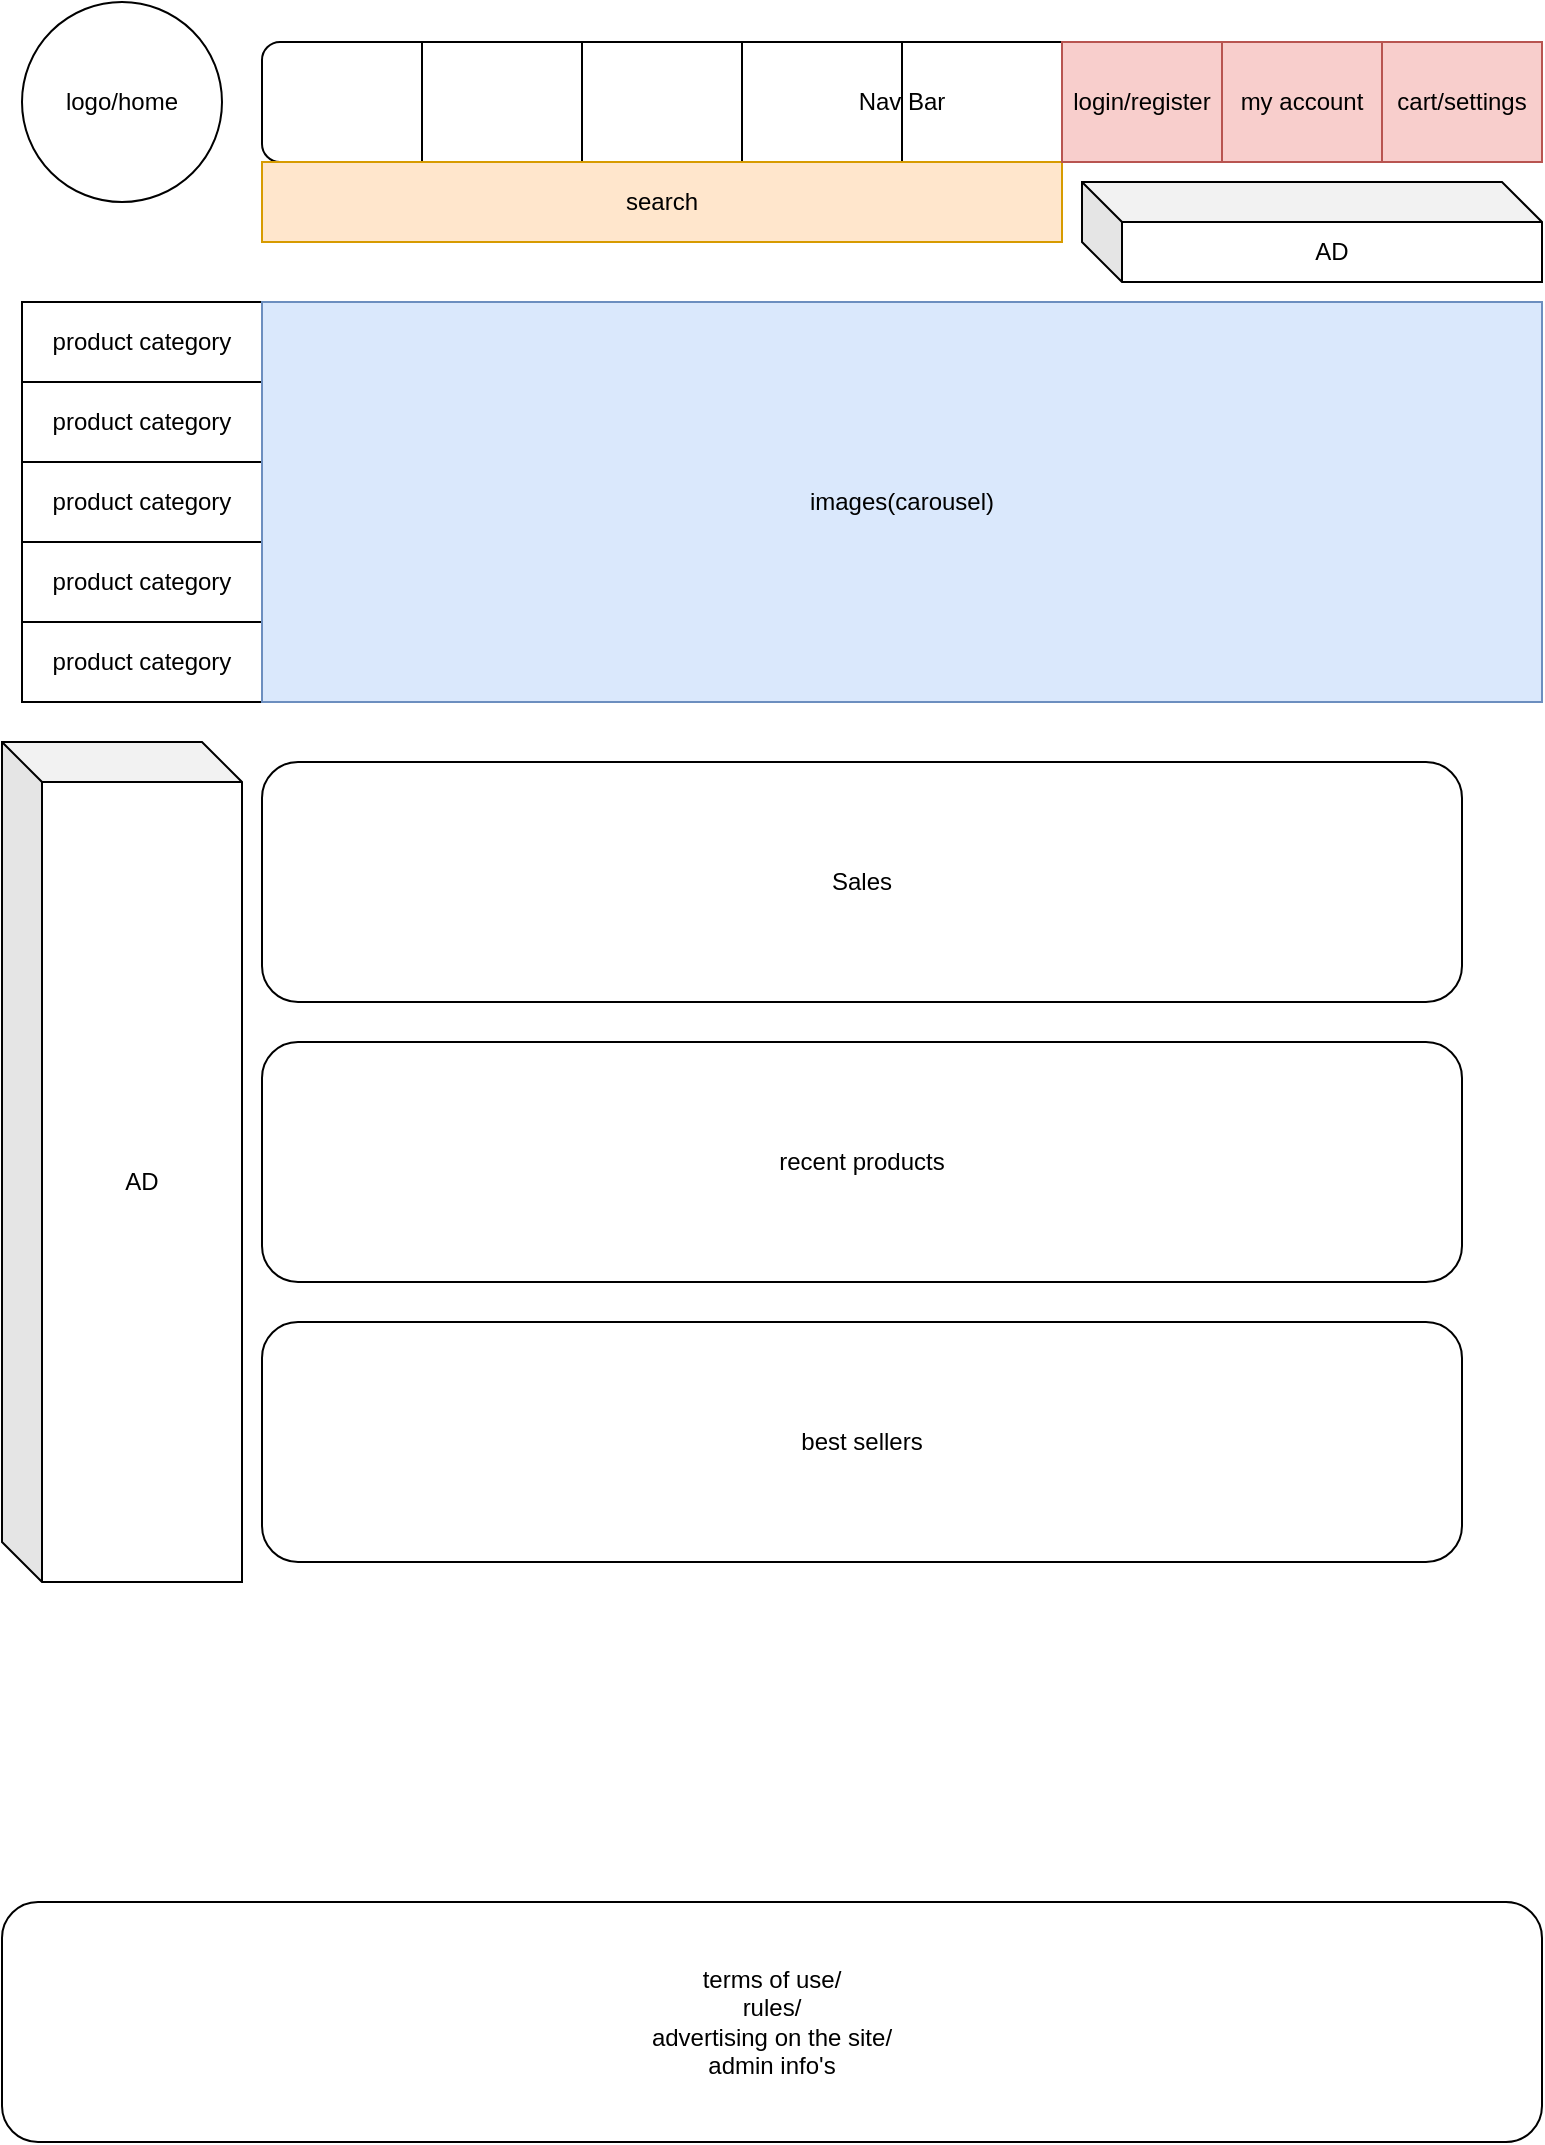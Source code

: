 <mxfile version="14.7.4" type="embed"><diagram id="cBYCK7sG08911_tAd0bc" name="Page-1"><mxGraphModel dx="1109" dy="552" grid="1" gridSize="10" guides="1" tooltips="1" connect="1" arrows="1" fold="1" page="1" pageScale="1" pageWidth="850" pageHeight="1100" math="0" shadow="0"><root><mxCell id="0"/><mxCell id="1" parent="0"/><mxCell id="2" value="logo/home" style="ellipse;whiteSpace=wrap;html=1;aspect=fixed;" vertex="1" parent="1"><mxGeometry x="40" y="10" width="100" height="100" as="geometry"/></mxCell><mxCell id="4" value="Nav Bar" style="rounded=1;whiteSpace=wrap;html=1;" vertex="1" parent="1"><mxGeometry x="160" y="30" width="640" height="60" as="geometry"/></mxCell><mxCell id="6" value="" style="endArrow=none;html=1;entryX=0.25;entryY=0;entryDx=0;entryDy=0;exitX=0.25;exitY=1;exitDx=0;exitDy=0;" edge="1" parent="1"><mxGeometry width="50" height="50" relative="1" as="geometry"><mxPoint x="320.0" y="90" as="sourcePoint"/><mxPoint x="320" y="30" as="targetPoint"/></mxGeometry></mxCell><mxCell id="7" value="" style="endArrow=none;html=1;entryX=0.25;entryY=0;entryDx=0;entryDy=0;exitX=0.25;exitY=1;exitDx=0;exitDy=0;" edge="1" parent="1"><mxGeometry width="50" height="50" relative="1" as="geometry"><mxPoint x="400.0" y="90" as="sourcePoint"/><mxPoint x="400" y="30" as="targetPoint"/></mxGeometry></mxCell><mxCell id="8" value="" style="endArrow=none;html=1;entryX=0.25;entryY=0;entryDx=0;entryDy=0;exitX=0.25;exitY=1;exitDx=0;exitDy=0;" edge="1" parent="1"><mxGeometry width="50" height="50" relative="1" as="geometry"><mxPoint x="480.0" y="90" as="sourcePoint"/><mxPoint x="480.0" y="30" as="targetPoint"/></mxGeometry></mxCell><mxCell id="9" value="" style="endArrow=none;html=1;entryX=0.25;entryY=0;entryDx=0;entryDy=0;exitX=0.25;exitY=1;exitDx=0;exitDy=0;" edge="1" parent="1"><mxGeometry width="50" height="50" relative="1" as="geometry"><mxPoint x="560.0" y="90" as="sourcePoint"/><mxPoint x="560" y="30" as="targetPoint"/></mxGeometry></mxCell><mxCell id="10" value="" style="endArrow=none;html=1;entryX=0.25;entryY=0;entryDx=0;entryDy=0;exitX=0.25;exitY=1;exitDx=0;exitDy=0;" edge="1" parent="1"><mxGeometry width="50" height="50" relative="1" as="geometry"><mxPoint x="640.0" y="90" as="sourcePoint"/><mxPoint x="640" y="30" as="targetPoint"/></mxGeometry></mxCell><mxCell id="12" value="" style="endArrow=none;html=1;entryX=0.25;entryY=0;entryDx=0;entryDy=0;exitX=0.25;exitY=1;exitDx=0;exitDy=0;" edge="1" parent="1"><mxGeometry width="50" height="50" relative="1" as="geometry"><mxPoint x="720.0" y="90.0" as="sourcePoint"/><mxPoint x="720.0" y="30" as="targetPoint"/></mxGeometry></mxCell><mxCell id="13" value="" style="endArrow=none;html=1;entryX=0.25;entryY=0;entryDx=0;entryDy=0;exitX=0.25;exitY=1;exitDx=0;exitDy=0;" edge="1" parent="1"><mxGeometry width="50" height="50" relative="1" as="geometry"><mxPoint x="240.0" y="90.0" as="sourcePoint"/><mxPoint x="240.0" y="30" as="targetPoint"/></mxGeometry></mxCell><mxCell id="14" value="search" style="rounded=0;whiteSpace=wrap;html=1;fillColor=#ffe6cc;strokeColor=#d79b00;" vertex="1" parent="1"><mxGeometry x="160" y="90" width="400" height="40" as="geometry"/></mxCell><mxCell id="15" value="my account" style="rounded=0;whiteSpace=wrap;html=1;fillColor=#f8cecc;strokeColor=#b85450;" vertex="1" parent="1"><mxGeometry x="640" y="30" width="80" height="60" as="geometry"/></mxCell><mxCell id="16" value="cart/settings" style="rounded=0;whiteSpace=wrap;html=1;fillColor=#f8cecc;strokeColor=#b85450;" vertex="1" parent="1"><mxGeometry x="720" y="30" width="80" height="60" as="geometry"/></mxCell><mxCell id="17" value="product category" style="rounded=0;whiteSpace=wrap;html=1;" vertex="1" parent="1"><mxGeometry x="40" y="160" width="120" height="40" as="geometry"/></mxCell><mxCell id="18" value="product category" style="rounded=0;whiteSpace=wrap;html=1;" vertex="1" parent="1"><mxGeometry x="40" y="200" width="120" height="40" as="geometry"/></mxCell><mxCell id="19" value="product category" style="rounded=0;whiteSpace=wrap;html=1;" vertex="1" parent="1"><mxGeometry x="40" y="320" width="120" height="40" as="geometry"/></mxCell><mxCell id="20" value="product category" style="rounded=0;whiteSpace=wrap;html=1;" vertex="1" parent="1"><mxGeometry x="40" y="240" width="120" height="40" as="geometry"/></mxCell><mxCell id="21" value="product category" style="rounded=0;whiteSpace=wrap;html=1;" vertex="1" parent="1"><mxGeometry x="40" y="280" width="120" height="40" as="geometry"/></mxCell><mxCell id="23" value="images(carousel)" style="rounded=0;whiteSpace=wrap;html=1;fillColor=#dae8fc;strokeColor=#6c8ebf;" vertex="1" parent="1"><mxGeometry x="160" y="160" width="640" height="200" as="geometry"/></mxCell><mxCell id="24" value="best sellers" style="rounded=1;whiteSpace=wrap;html=1;" vertex="1" parent="1"><mxGeometry x="160" y="670" width="600" height="120" as="geometry"/></mxCell><mxCell id="25" value="recent products" style="rounded=1;whiteSpace=wrap;html=1;" vertex="1" parent="1"><mxGeometry x="160" y="530" width="600" height="120" as="geometry"/></mxCell><mxCell id="26" value="Sales" style="rounded=1;whiteSpace=wrap;html=1;" vertex="1" parent="1"><mxGeometry x="160" y="390" width="600" height="120" as="geometry"/></mxCell><mxCell id="27" value="terms of use/&lt;br&gt;rules/&lt;br&gt;advertising on the site/&lt;br&gt;admin info's" style="rounded=1;whiteSpace=wrap;html=1;" vertex="1" parent="1"><mxGeometry x="30" y="960" width="770" height="120" as="geometry"/></mxCell><mxCell id="28" value="login/register" style="rounded=0;whiteSpace=wrap;html=1;fillColor=#f8cecc;strokeColor=#b85450;" vertex="1" parent="1"><mxGeometry x="560" y="30" width="80" height="60" as="geometry"/></mxCell><mxCell id="29" value="AD" style="shape=cube;whiteSpace=wrap;html=1;boundedLbl=1;backgroundOutline=1;darkOpacity=0.05;darkOpacity2=0.1;" vertex="1" parent="1"><mxGeometry x="30" y="380" width="120" height="420" as="geometry"/></mxCell><mxCell id="30" value="AD" style="shape=cube;whiteSpace=wrap;html=1;boundedLbl=1;backgroundOutline=1;darkOpacity=0.05;darkOpacity2=0.1;" vertex="1" parent="1"><mxGeometry x="570" y="100" width="230" height="50" as="geometry"/></mxCell></root></mxGraphModel></diagram></mxfile>
